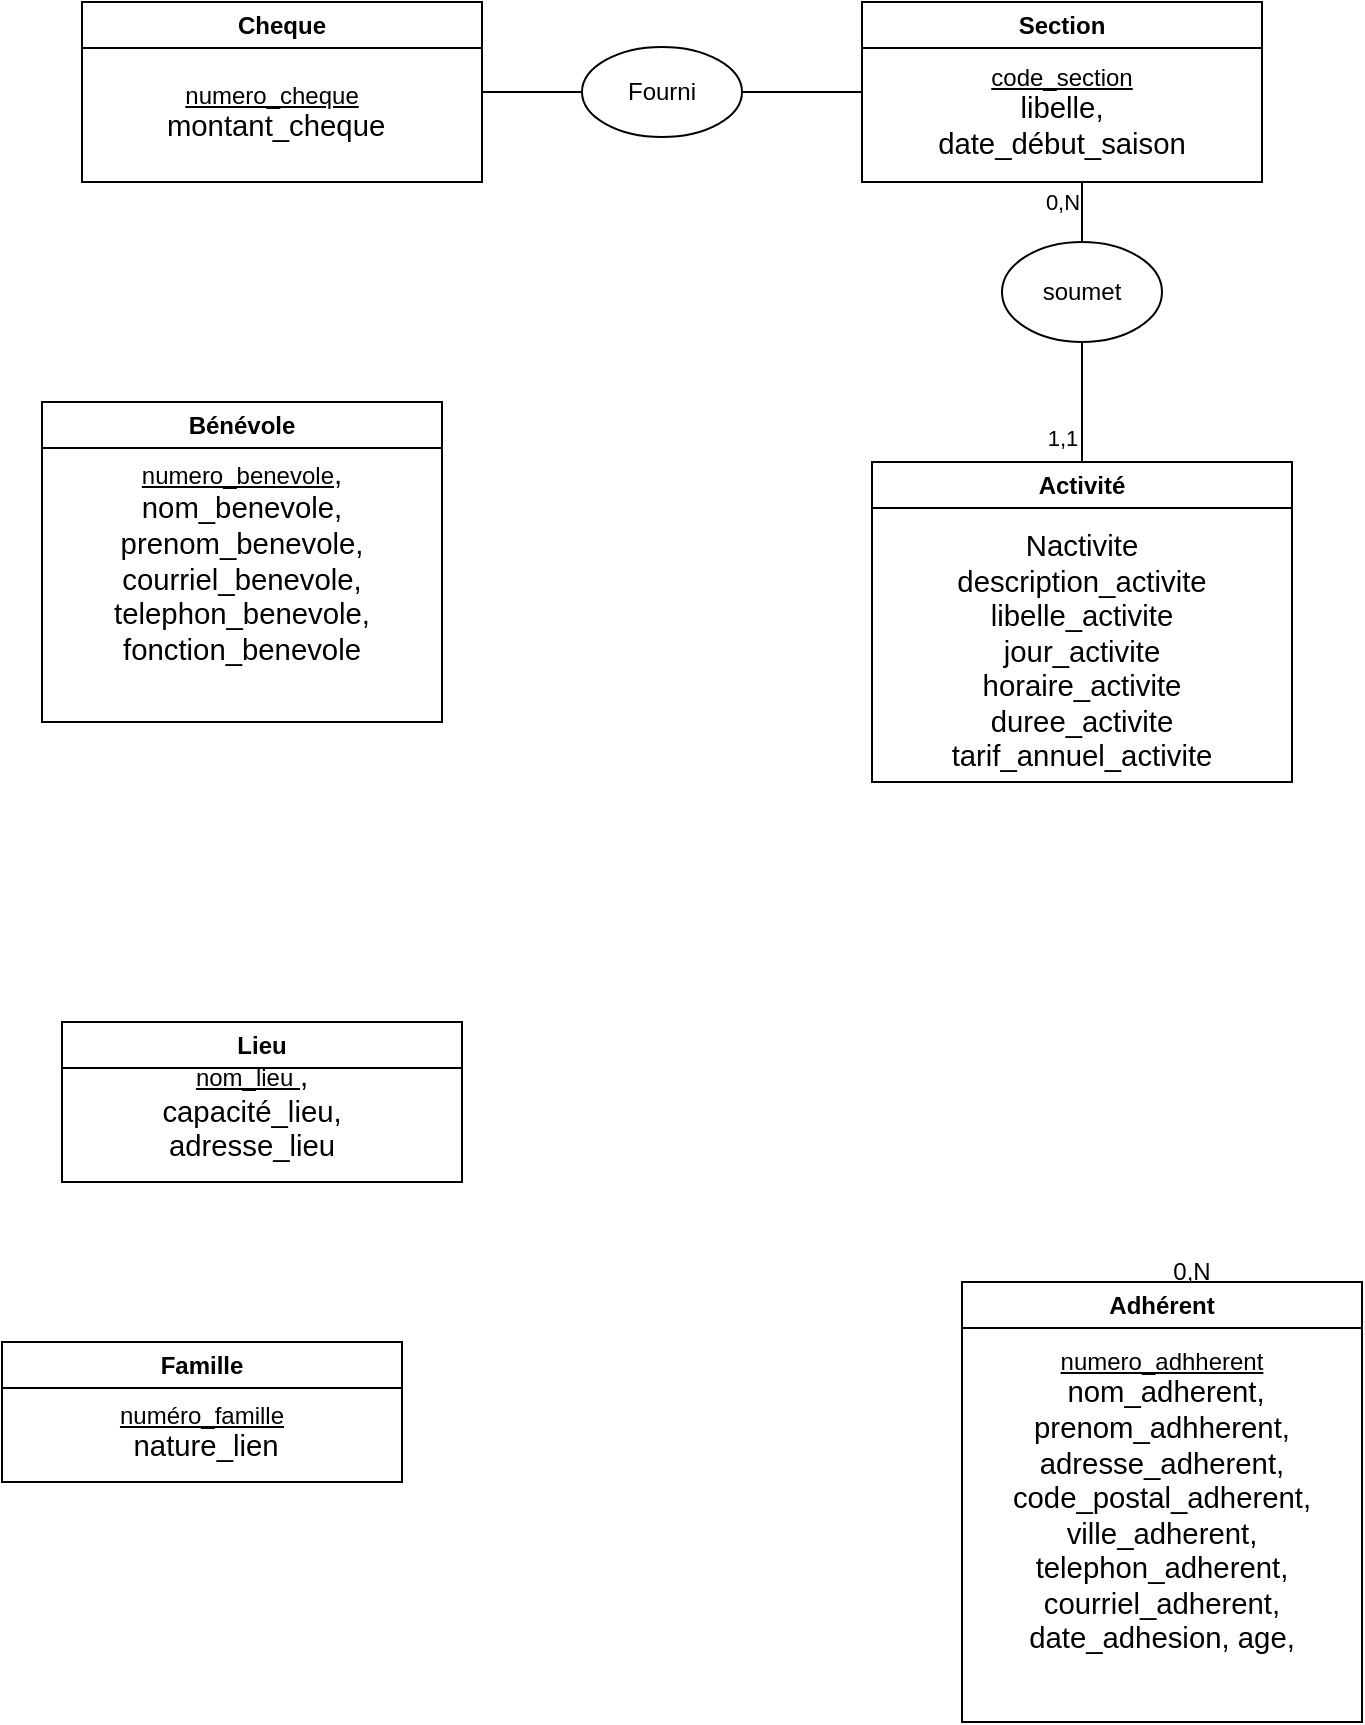 <mxfile version="22.0.8" type="github">
  <diagram name="Page-1" id="Z1H5cb4nOgfpt247MVPV">
    <mxGraphModel dx="882" dy="604" grid="1" gridSize="10" guides="1" tooltips="1" connect="1" arrows="1" fold="1" page="1" pageScale="1" pageWidth="827" pageHeight="1169" math="0" shadow="0">
      <root>
        <mxCell id="0" />
        <mxCell id="1" parent="0" />
        <mxCell id="l4y7giBjrZG4BQ_seJTM-2" value="&lt;font style=&quot;vertical-align: inherit;&quot;&gt;&lt;font style=&quot;vertical-align: inherit;&quot;&gt;Famille&lt;/font&gt;&lt;/font&gt;" style="swimlane;whiteSpace=wrap;html=1;" parent="1" vertex="1">
          <mxGeometry x="10" y="700" width="200" height="70" as="geometry" />
        </mxCell>
        <mxCell id="l4y7giBjrZG4BQ_seJTM-3" value="&lt;u&gt;&lt;font style=&quot;vertical-align: inherit;&quot;&gt;&lt;font style=&quot;vertical-align: inherit;&quot;&gt;numéro_famille&lt;br&gt;&lt;/font&gt;&lt;/font&gt;&lt;/u&gt;&lt;span style=&quot;font-size:11.0pt;font-family:&amp;quot;Arial&amp;quot;,sans-serif;mso-fareast-font-family:&lt;br/&gt;NSimSun;mso-bidi-font-family:&amp;quot;Lucida Sans&amp;quot;;mso-ansi-language:FR;mso-fareast-language:&lt;br/&gt;ZH-CN;mso-bidi-language:HI&quot;&gt;&lt;font style=&quot;vertical-align: inherit;&quot;&gt;&lt;font style=&quot;vertical-align: inherit;&quot;&gt;&amp;nbsp;nature_lien&lt;/font&gt;&lt;/font&gt;&lt;/span&gt;" style="text;html=1;strokeColor=none;fillColor=none;align=center;verticalAlign=middle;whiteSpace=wrap;rounded=0;" parent="l4y7giBjrZG4BQ_seJTM-2" vertex="1">
          <mxGeometry x="70" y="30" width="60" height="30" as="geometry" />
        </mxCell>
        <mxCell id="l4y7giBjrZG4BQ_seJTM-4" value="Section" style="swimlane;whiteSpace=wrap;html=1;" parent="1" vertex="1">
          <mxGeometry x="440" y="30" width="200" height="90" as="geometry" />
        </mxCell>
        <mxCell id="l4y7giBjrZG4BQ_seJTM-5" value="&lt;u&gt;&lt;font style=&quot;vertical-align: inherit;&quot;&gt;&lt;font style=&quot;vertical-align: inherit;&quot;&gt;code_section&lt;br&gt;&lt;/font&gt;&lt;/font&gt;&lt;/u&gt;&lt;span style=&quot;font-size:11.0pt;font-family:&amp;quot;Arial&amp;quot;,sans-serif;mso-fareast-font-family:&lt;br/&gt;NSimSun;mso-bidi-font-family:&amp;quot;Lucida Sans&amp;quot;;mso-ansi-language:FR;mso-fareast-language:&lt;br/&gt;ZH-CN;mso-bidi-language:HI&quot;&gt;&lt;font style=&quot;vertical-align: inherit;&quot;&gt;&lt;font style=&quot;vertical-align: inherit;&quot;&gt;libelle, date_début_saison&lt;/font&gt;&lt;/font&gt;&lt;/span&gt;" style="text;html=1;strokeColor=none;fillColor=none;align=center;verticalAlign=middle;whiteSpace=wrap;rounded=0;" parent="l4y7giBjrZG4BQ_seJTM-4" vertex="1">
          <mxGeometry x="70" y="40" width="60" height="30" as="geometry" />
        </mxCell>
        <mxCell id="l4y7giBjrZG4BQ_seJTM-14" value="Bénévole" style="swimlane;whiteSpace=wrap;html=1;" parent="1" vertex="1">
          <mxGeometry x="30" y="230" width="200" height="160" as="geometry" />
        </mxCell>
        <mxCell id="l4y7giBjrZG4BQ_seJTM-15" value="&lt;u&gt;&lt;font style=&quot;vertical-align: inherit;&quot;&gt;&lt;font style=&quot;vertical-align: inherit;&quot;&gt;numero_benevole&lt;/font&gt;&lt;/font&gt;&lt;/u&gt;&lt;span style=&quot;font-size:11.0pt;&lt;br/&gt;font-family:&amp;quot;Arial&amp;quot;,sans-serif;mso-fareast-font-family:NSimSun;mso-bidi-font-family:&lt;br/&gt;&amp;quot;Lucida Sans&amp;quot;;mso-ansi-language:EN-US;mso-fareast-language:ZH-CN;mso-bidi-language:&lt;br/&gt;HI&quot; lang=&quot;EN-US&quot;&gt;&lt;font style=&quot;vertical-align: inherit;&quot;&gt;&lt;font style=&quot;vertical-align: inherit;&quot;&gt;, nom_benevole, prenom_benevole, courriel_benevole, telephon_benevole, fonction_benevole&lt;/font&gt;&lt;/font&gt;&lt;/span&gt;" style="text;html=1;strokeColor=none;fillColor=none;align=center;verticalAlign=middle;whiteSpace=wrap;rounded=0;" parent="l4y7giBjrZG4BQ_seJTM-14" vertex="1">
          <mxGeometry x="70" y="65" width="60" height="30" as="geometry" />
        </mxCell>
        <mxCell id="l4y7giBjrZG4BQ_seJTM-19" value="Activité" style="swimlane;whiteSpace=wrap;html=1;" parent="1" vertex="1">
          <mxGeometry x="445" y="260" width="210" height="160" as="geometry" />
        </mxCell>
        <mxCell id="l4y7giBjrZG4BQ_seJTM-20" value="&lt;font style=&quot;vertical-align: inherit;&quot;&gt;&lt;font style=&quot;vertical-align: inherit;&quot;&gt;&lt;font style=&quot;vertical-align: inherit;&quot;&gt;&lt;font style=&quot;vertical-align: inherit;&quot;&gt;&lt;font face=&quot;Arial, sans-serif&quot;&gt;&lt;span style=&quot;font-size: 11pt;&quot;&gt;Nactivite description_activite libelle_activite jour_activite horaire_activite duree_activite tarif_annuel_activite&lt;/span&gt;&lt;/font&gt;&lt;/font&gt;&lt;/font&gt;&lt;/font&gt;&lt;/font&gt;" style="text;html=1;strokeColor=none;fillColor=none;align=center;verticalAlign=middle;whiteSpace=wrap;rounded=0;" parent="l4y7giBjrZG4BQ_seJTM-19" vertex="1">
          <mxGeometry x="75" y="80" width="60" height="30" as="geometry" />
        </mxCell>
        <mxCell id="l4y7giBjrZG4BQ_seJTM-24" value="Adhérent" style="swimlane;whiteSpace=wrap;html=1;" parent="1" vertex="1">
          <mxGeometry x="490" y="670" width="200" height="220" as="geometry" />
        </mxCell>
        <mxCell id="l4y7giBjrZG4BQ_seJTM-25" value="&lt;u&gt;&lt;font style=&quot;vertical-align: inherit;&quot;&gt;&lt;font style=&quot;vertical-align: inherit;&quot;&gt;&lt;font style=&quot;vertical-align: inherit;&quot;&gt;&lt;font style=&quot;vertical-align: inherit;&quot;&gt;numero_adhherent &lt;/font&gt;&lt;/font&gt;&lt;/font&gt;&lt;/font&gt;&lt;/u&gt;&lt;span style=&quot;font-size:11.0pt;&lt;br/&gt;font-family:&amp;quot;Arial&amp;quot;,sans-serif;mso-fareast-font-family:NSimSun;mso-bidi-font-family:&lt;br/&gt;&amp;quot;Lucida Sans&amp;quot;;mso-ansi-language:EN-US;mso-fareast-language:ZH-CN;mso-bidi-language:&lt;br/&gt;HI&quot; lang=&quot;EN-US&quot;&gt;&lt;font style=&quot;vertical-align: inherit;&quot;&gt;&lt;font style=&quot;vertical-align: inherit;&quot;&gt;&lt;font style=&quot;vertical-align: inherit;&quot;&gt;&lt;font style=&quot;vertical-align: inherit;&quot;&gt;&amp;nbsp;nom_adherent, prenom_adhherent, adresse_adherent, code_postal_adherent, ville_adherent, telephon_adherent, courriel_adherent, date_adhesion, age,&lt;/font&gt;&lt;/font&gt;&lt;/font&gt;&lt;/font&gt;&lt;/span&gt;" style="text;html=1;strokeColor=none;fillColor=none;align=center;verticalAlign=middle;whiteSpace=wrap;rounded=0;" parent="l4y7giBjrZG4BQ_seJTM-24" vertex="1">
          <mxGeometry x="70" y="95" width="60" height="30" as="geometry" />
        </mxCell>
        <mxCell id="l4y7giBjrZG4BQ_seJTM-39" value="0,N" style="text;html=1;strokeColor=none;fillColor=none;align=center;verticalAlign=middle;whiteSpace=wrap;rounded=0;" parent="l4y7giBjrZG4BQ_seJTM-24" vertex="1">
          <mxGeometry x="85" y="-20" width="60" height="30" as="geometry" />
        </mxCell>
        <mxCell id="l4y7giBjrZG4BQ_seJTM-29" value="&lt;font style=&quot;vertical-align: inherit;&quot;&gt;&lt;font style=&quot;vertical-align: inherit;&quot;&gt;Cheque&lt;/font&gt;&lt;/font&gt;" style="swimlane;whiteSpace=wrap;html=1;" parent="1" vertex="1">
          <mxGeometry x="50" y="30" width="200" height="90" as="geometry" />
        </mxCell>
        <mxCell id="l4y7giBjrZG4BQ_seJTM-30" value="&lt;u&gt;&lt;font style=&quot;vertical-align: inherit;&quot;&gt;&lt;font style=&quot;vertical-align: inherit;&quot;&gt;numero_cheque&lt;br&gt;&lt;/font&gt;&lt;/font&gt;&lt;/u&gt;&lt;span style=&quot;font-size:11.0pt;font-family:&amp;quot;Arial&amp;quot;,sans-serif;mso-fareast-font-family:&lt;br/&gt;NSimSun;mso-bidi-font-family:&amp;quot;Lucida Sans&amp;quot;;mso-ansi-language:FR;mso-fareast-language:&lt;br/&gt;ZH-CN;mso-bidi-language:HI&quot;&gt;&lt;font style=&quot;vertical-align: inherit;&quot;&gt;&lt;font style=&quot;vertical-align: inherit;&quot;&gt;&amp;nbsp;montant_cheque&lt;/font&gt;&lt;/font&gt;&lt;/span&gt;" style="text;html=1;strokeColor=none;fillColor=none;align=center;verticalAlign=middle;whiteSpace=wrap;rounded=0;" parent="l4y7giBjrZG4BQ_seJTM-29" vertex="1">
          <mxGeometry x="65" y="40" width="60" height="30" as="geometry" />
        </mxCell>
        <mxCell id="l4y7giBjrZG4BQ_seJTM-32" value="Lieu" style="swimlane;whiteSpace=wrap;html=1;" parent="1" vertex="1">
          <mxGeometry x="40" y="540" width="200" height="80" as="geometry" />
        </mxCell>
        <mxCell id="l4y7giBjrZG4BQ_seJTM-33" value="&lt;u&gt;&lt;font style=&quot;vertical-align: inherit;&quot;&gt;&lt;font style=&quot;vertical-align: inherit;&quot;&gt;nom_lieu &lt;/font&gt;&lt;/font&gt;&lt;/u&gt;&lt;span style=&quot;font-size:11.0pt;font-family:&amp;quot;Arial&amp;quot;,sans-serif;mso-fareast-font-family:&lt;br/&gt;NSimSun;mso-bidi-font-family:&amp;quot;Lucida Sans&amp;quot;;mso-ansi-language:FR;mso-fareast-language:&lt;br/&gt;ZH-CN;mso-bidi-language:HI&quot;&gt;&lt;font style=&quot;vertical-align: inherit;&quot;&gt;&lt;font style=&quot;vertical-align: inherit;&quot;&gt;, capacité&lt;/font&gt;&lt;/font&gt;&lt;/span&gt;&lt;span style=&quot;font-size:11.0pt;font-family:&lt;br/&gt;&amp;quot;Arial&amp;quot;,sans-serif;mso-fareast-font-family:NSimSun;mso-bidi-font-family:&amp;quot;Lucida Sans&amp;quot;;&lt;br/&gt;mso-ansi-language:FR;mso-fareast-language:ZH-CN;mso-bidi-language:HI&quot;&gt;&lt;font style=&quot;vertical-align: inherit;&quot;&gt;&lt;font style=&quot;vertical-align: inherit;&quot;&gt;_lieu, adresse_lieu&lt;/font&gt;&lt;/font&gt;&lt;/span&gt;" style="text;html=1;strokeColor=none;fillColor=none;align=center;verticalAlign=middle;whiteSpace=wrap;rounded=0;" parent="l4y7giBjrZG4BQ_seJTM-32" vertex="1">
          <mxGeometry x="65" y="30" width="60" height="30" as="geometry" />
        </mxCell>
        <mxCell id="yP5zEzGh9lMOg15uP4kJ-4" value="&lt;font style=&quot;vertical-align: inherit;&quot;&gt;&lt;font style=&quot;vertical-align: inherit;&quot;&gt;soumet&lt;/font&gt;&lt;/font&gt;" style="ellipse;whiteSpace=wrap;html=1;" vertex="1" parent="1">
          <mxGeometry x="510" y="150" width="80" height="50" as="geometry" />
        </mxCell>
        <mxCell id="yP5zEzGh9lMOg15uP4kJ-5" value="" style="endArrow=none;html=1;rounded=0;entryX=0.5;entryY=1;entryDx=0;entryDy=0;exitX=0.5;exitY=0;exitDx=0;exitDy=0;" edge="1" parent="1" source="l4y7giBjrZG4BQ_seJTM-19" target="yP5zEzGh9lMOg15uP4kJ-4">
          <mxGeometry width="50" height="50" relative="1" as="geometry">
            <mxPoint x="520" y="250" as="sourcePoint" />
            <mxPoint x="570" y="200" as="targetPoint" />
          </mxGeometry>
        </mxCell>
        <mxCell id="yP5zEzGh9lMOg15uP4kJ-11" value="&lt;font style=&quot;vertical-align: inherit;&quot;&gt;&lt;font style=&quot;vertical-align: inherit;&quot;&gt;1,1&lt;/font&gt;&lt;/font&gt;" style="edgeLabel;html=1;align=center;verticalAlign=middle;resizable=0;points=[];" vertex="1" connectable="0" parent="yP5zEzGh9lMOg15uP4kJ-5">
          <mxGeometry x="-0.6" y="1" relative="1" as="geometry">
            <mxPoint x="-9" as="offset" />
          </mxGeometry>
        </mxCell>
        <mxCell id="yP5zEzGh9lMOg15uP4kJ-10" value="" style="endArrow=none;html=1;rounded=0;exitX=0.5;exitY=0;exitDx=0;exitDy=0;" edge="1" parent="1" source="yP5zEzGh9lMOg15uP4kJ-4">
          <mxGeometry width="50" height="50" relative="1" as="geometry">
            <mxPoint x="530" y="180" as="sourcePoint" />
            <mxPoint x="550" y="120" as="targetPoint" />
          </mxGeometry>
        </mxCell>
        <mxCell id="yP5zEzGh9lMOg15uP4kJ-12" value="&lt;font style=&quot;vertical-align: inherit;&quot;&gt;&lt;font style=&quot;vertical-align: inherit;&quot;&gt;0,N&lt;/font&gt;&lt;/font&gt;" style="edgeLabel;html=1;align=center;verticalAlign=middle;resizable=0;points=[];" vertex="1" connectable="0" parent="yP5zEzGh9lMOg15uP4kJ-10">
          <mxGeometry y="-9" relative="1" as="geometry">
            <mxPoint x="-19" y="-5" as="offset" />
          </mxGeometry>
        </mxCell>
        <mxCell id="yP5zEzGh9lMOg15uP4kJ-13" value="&lt;font style=&quot;vertical-align: inherit;&quot;&gt;&lt;font style=&quot;vertical-align: inherit;&quot;&gt;Fourni&lt;/font&gt;&lt;/font&gt;" style="ellipse;whiteSpace=wrap;html=1;" vertex="1" parent="1">
          <mxGeometry x="300" y="52.5" width="80" height="45" as="geometry" />
        </mxCell>
        <mxCell id="yP5zEzGh9lMOg15uP4kJ-14" value="" style="endArrow=none;html=1;rounded=0;entryX=0;entryY=0.5;entryDx=0;entryDy=0;exitX=1;exitY=0.5;exitDx=0;exitDy=0;" edge="1" parent="1" source="yP5zEzGh9lMOg15uP4kJ-13" target="l4y7giBjrZG4BQ_seJTM-4">
          <mxGeometry width="50" height="50" relative="1" as="geometry">
            <mxPoint x="380" y="120" as="sourcePoint" />
            <mxPoint x="450" y="80" as="targetPoint" />
          </mxGeometry>
        </mxCell>
        <mxCell id="yP5zEzGh9lMOg15uP4kJ-15" value="" style="endArrow=none;html=1;rounded=0;entryX=0;entryY=0.5;entryDx=0;entryDy=0;exitX=1;exitY=0.5;exitDx=0;exitDy=0;" edge="1" parent="1" source="l4y7giBjrZG4BQ_seJTM-29" target="yP5zEzGh9lMOg15uP4kJ-13">
          <mxGeometry width="50" height="50" relative="1" as="geometry">
            <mxPoint x="250" y="100" as="sourcePoint" />
            <mxPoint x="300" y="50" as="targetPoint" />
          </mxGeometry>
        </mxCell>
      </root>
    </mxGraphModel>
  </diagram>
</mxfile>
